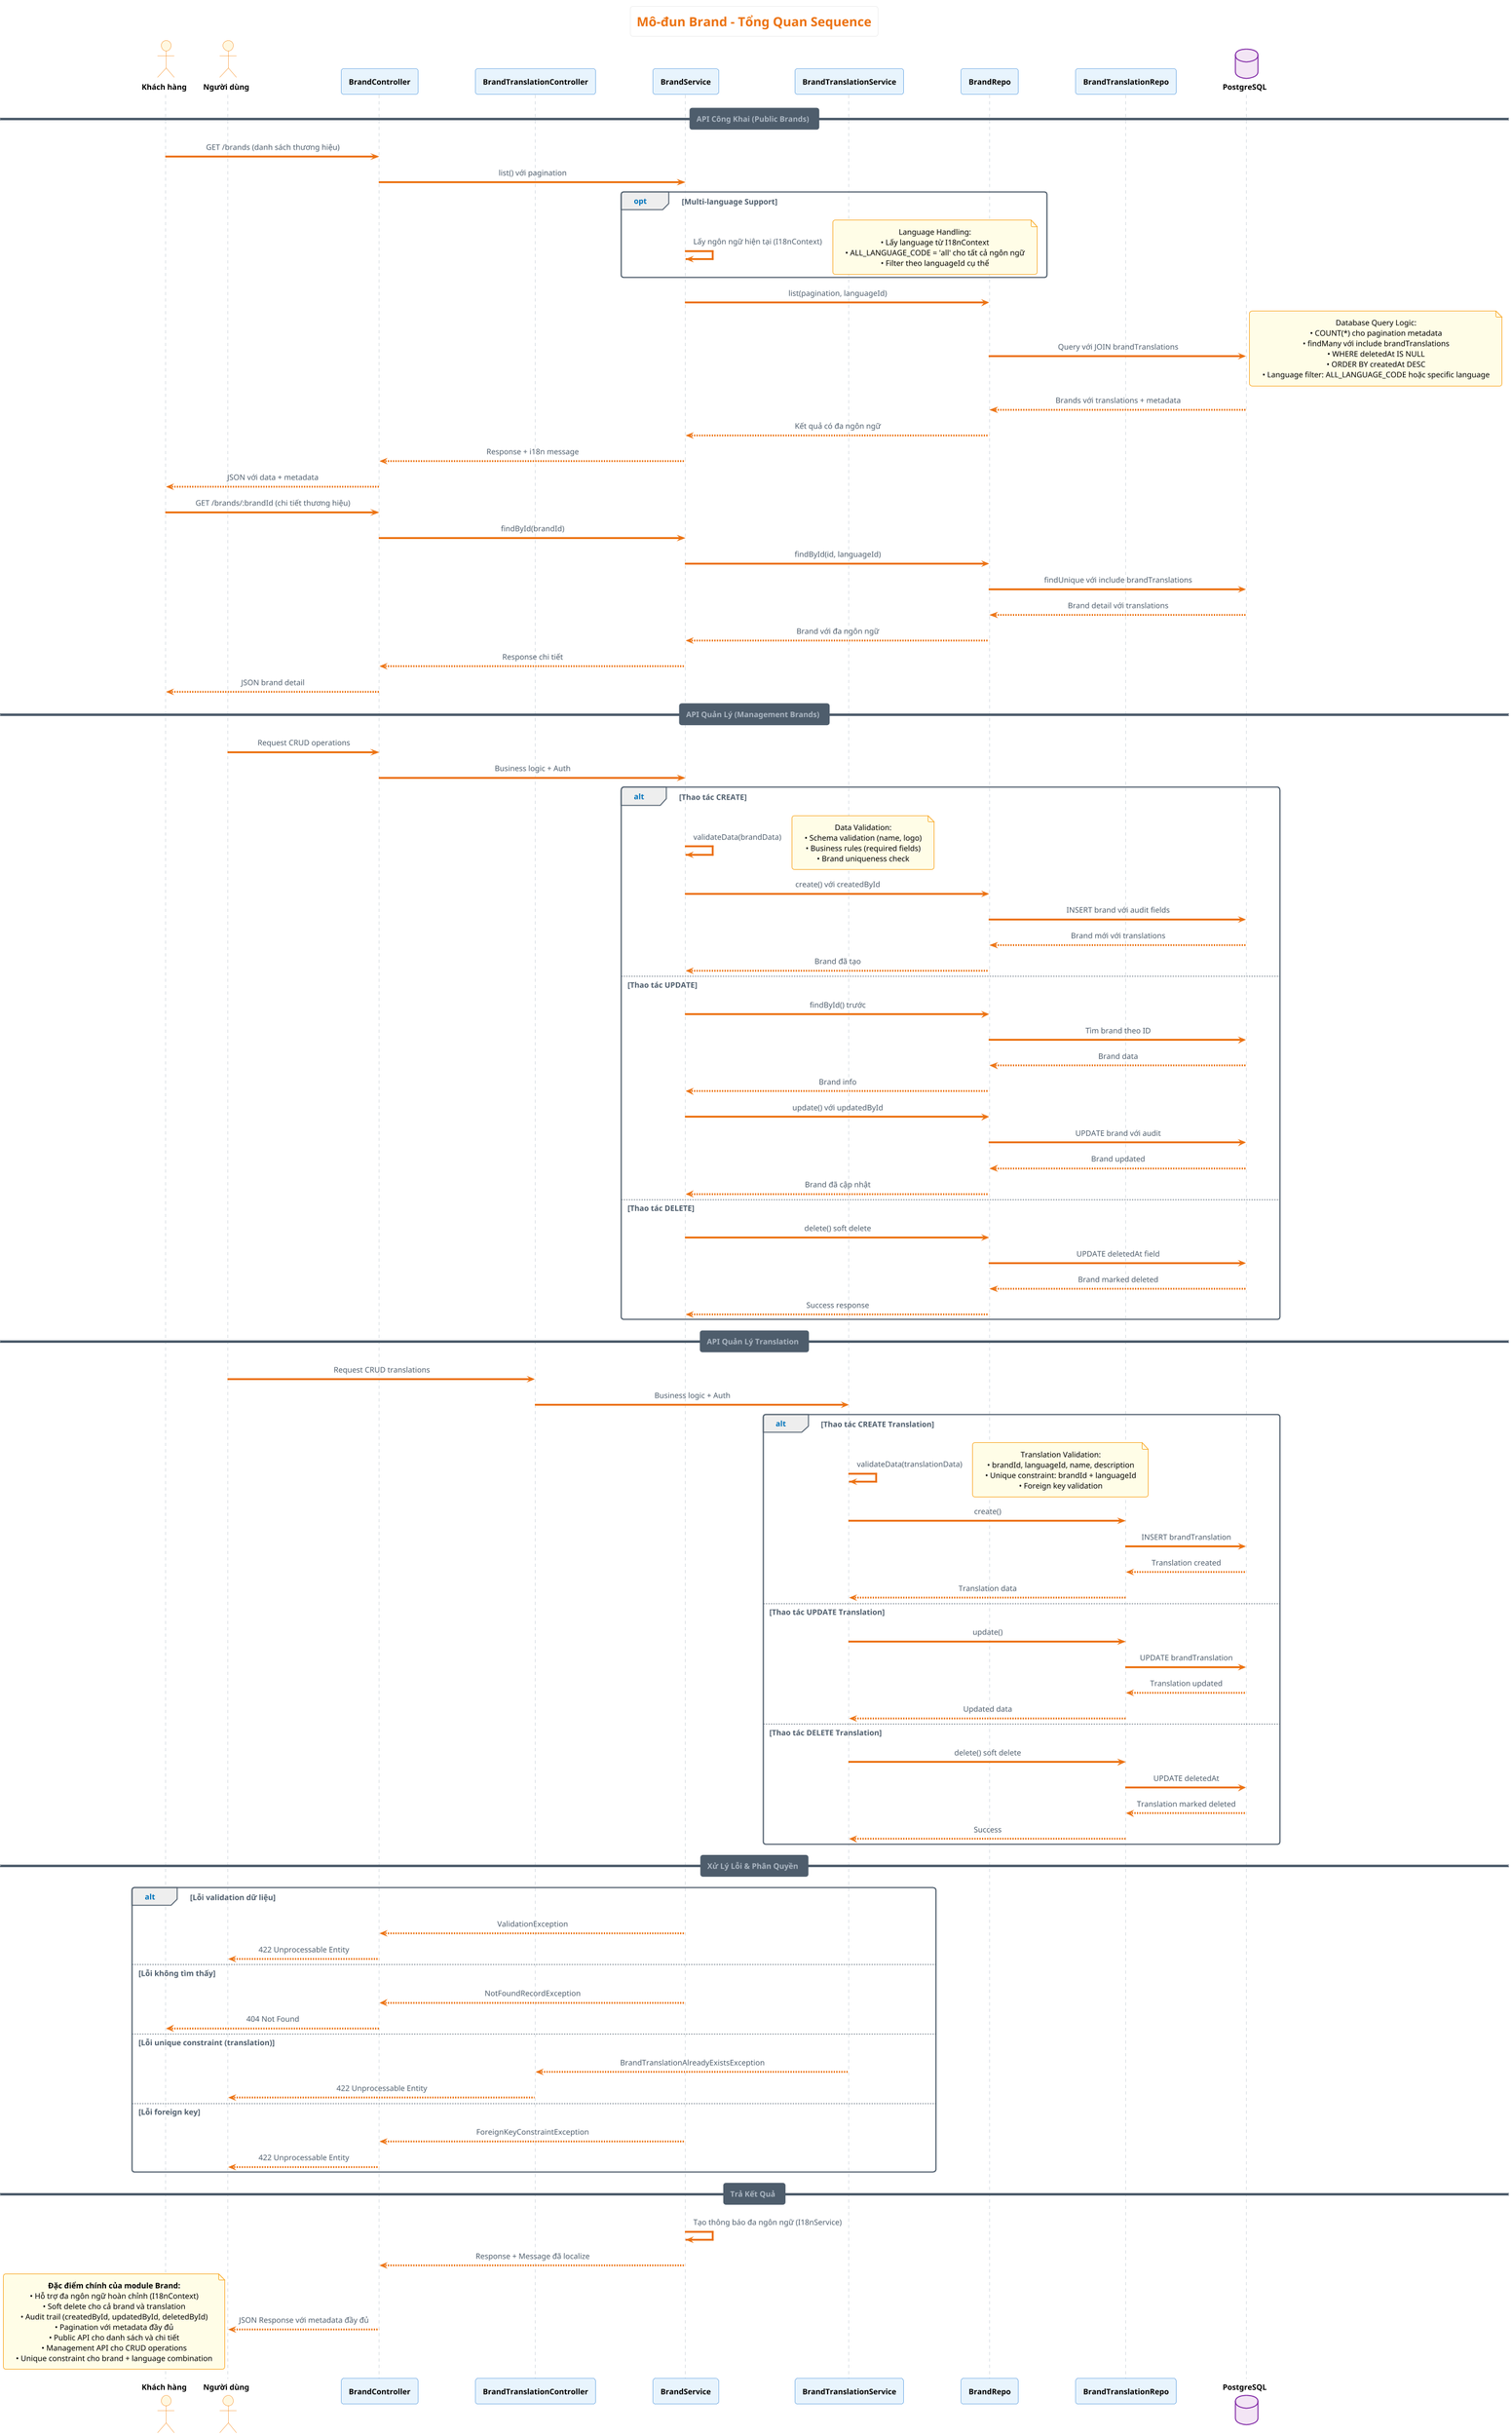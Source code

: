 @startuml
!theme aws-orange
skinparam backgroundColor #FFFFFF
skinparam defaultTextAlignment center
skinparam participant {
    BackgroundColor #E8F4FD
    BorderColor #1976D2
    FontColor #000000
    FontStyle bold
}
skinparam actor {
    BackgroundColor #FFF8E1
    BorderColor #F57C00
    FontColor #000000
    FontStyle bold
}
skinparam database {
    BackgroundColor #F3E5F5
    BorderColor #7B1FA2
    FontColor #000000
    FontStyle bold
}
skinparam note {
    BackgroundColor #FFFDE7
    BorderColor #F9A825
    FontColor #000000
}

title Mô-đun Brand - Tổng Quan Sequence
note top : Hệ thống quản lý thương hiệu với đa ngôn ngữ và phân quyền

actor "Khách hàng" as Client
actor "Người dùng" as User
participant BrandController
participant BrandTranslationController
participant BrandService
participant BrandTranslationService
participant BrandRepo
participant BrandTranslationRepo
database PostgreSQL

== API Công Khai (Public Brands) ==
Client -> BrandController: GET /brands (danh sách thương hiệu)
BrandController -> BrandService: list() với pagination

opt Multi-language Support
    BrandService -> BrandService: Lấy ngôn ngữ hiện tại (I18nContext)
    note right
    Language Handling:
    • Lấy language từ I18nContext
    • ALL_LANGUAGE_CODE = 'all' cho tất cả ngôn ngữ
    • Filter theo languageId cụ thể
    end note
end

BrandService -> BrandRepo: list(pagination, languageId)
BrandRepo -> PostgreSQL: Query với JOIN brandTranslations
note right
Database Query Logic:
• COUNT(*) cho pagination metadata
• findMany với include brandTranslations
• WHERE deletedAt IS NULL
• ORDER BY createdAt DESC
• Language filter: ALL_LANGUAGE_CODE hoặc specific language
end note
PostgreSQL --> BrandRepo: Brands với translations + metadata
BrandRepo --> BrandService: Kết quả có đa ngôn ngữ
BrandService --> BrandController: Response + i18n message
BrandController --> Client: JSON với data + metadata

Client -> BrandController: GET /brands/:brandId (chi tiết thương hiệu)
BrandController -> BrandService: findById(brandId)
BrandService -> BrandRepo: findById(id, languageId)
BrandRepo -> PostgreSQL: findUnique với include brandTranslations
PostgreSQL --> BrandRepo: Brand detail với translations
BrandRepo --> BrandService: Brand với đa ngôn ngữ
BrandService --> BrandController: Response chi tiết
BrandController --> Client: JSON brand detail

== API Quản Lý (Management Brands) ==
User -> BrandController: Request CRUD operations
BrandController -> BrandService: Business logic + Auth

alt Thao tác CREATE
    BrandService -> BrandService: validateData(brandData)
    note right
    Data Validation:
    • Schema validation (name, logo)
    • Business rules (required fields)
    • Brand uniqueness check
    end note
    BrandService -> BrandRepo: create() với createdById
    BrandRepo -> PostgreSQL: INSERT brand với audit fields
    PostgreSQL --> BrandRepo: Brand mới với translations
    BrandRepo --> BrandService: Brand đã tạo

else Thao tác UPDATE
    BrandService -> BrandRepo: findById() trước
    BrandRepo -> PostgreSQL: Tìm brand theo ID
    PostgreSQL --> BrandRepo: Brand data
    BrandRepo --> BrandService: Brand info
    BrandService -> BrandRepo: update() với updatedById
    BrandRepo -> PostgreSQL: UPDATE brand với audit
    PostgreSQL --> BrandRepo: Brand updated
    BrandRepo --> BrandService: Brand đã cập nhật

else Thao tác DELETE
    BrandService -> BrandRepo: delete() soft delete
    BrandRepo -> PostgreSQL: UPDATE deletedAt field
    PostgreSQL --> BrandRepo: Brand marked deleted
    BrandRepo --> BrandService: Success response
end

== API Quản Lý Translation ==
User -> BrandTranslationController: Request CRUD translations
BrandTranslationController -> BrandTranslationService: Business logic + Auth

alt Thao tác CREATE Translation
    BrandTranslationService -> BrandTranslationService: validateData(translationData)
    note right
    Translation Validation:
    • brandId, languageId, name, description
    • Unique constraint: brandId + languageId
    • Foreign key validation
    end note
    BrandTranslationService -> BrandTranslationRepo: create()
    BrandTranslationRepo -> PostgreSQL: INSERT brandTranslation
    PostgreSQL --> BrandTranslationRepo: Translation created
    BrandTranslationRepo --> BrandTranslationService: Translation data

else Thao tác UPDATE Translation
    BrandTranslationService -> BrandTranslationRepo: update()
    BrandTranslationRepo -> PostgreSQL: UPDATE brandTranslation
    PostgreSQL --> BrandTranslationRepo: Translation updated
    BrandTranslationRepo --> BrandTranslationService: Updated data

else Thao tác DELETE Translation
    BrandTranslationService -> BrandTranslationRepo: delete() soft delete
    BrandTranslationRepo -> PostgreSQL: UPDATE deletedAt
    PostgreSQL --> BrandTranslationRepo: Translation marked deleted
    BrandTranslationRepo --> BrandTranslationService: Success
end

== Xử Lý Lỗi & Phân Quyền ==
alt Lỗi validation dữ liệu
    BrandService --> BrandController: ValidationException
    BrandController --> User: 422 Unprocessable Entity

else Lỗi không tìm thấy
    BrandService --> BrandController: NotFoundRecordException
    BrandController --> Client: 404 Not Found

else Lỗi unique constraint (translation)
    BrandTranslationService --> BrandTranslationController: BrandTranslationAlreadyExistsException
    BrandTranslationController --> User: 422 Unprocessable Entity

else Lỗi foreign key
    BrandService --> BrandController: ForeignKeyConstraintException
    BrandController --> User: 422 Unprocessable Entity
end

== Trả Kết Quả ==
BrandService -> BrandService: Tạo thông báo đa ngôn ngữ (I18nService)
BrandService --> BrandController: Response + Message đã localize
BrandController --> User: JSON Response với metadata đầy đủ

note bottom
**Đặc điểm chính của module Brand:**
• Hỗ trợ đa ngôn ngữ hoàn chỉnh (I18nContext)
• Soft delete cho cả brand và translation
• Audit trail (createdById, updatedById, deletedById)
• Pagination với metadata đầy đủ
• Public API cho danh sách và chi tiết
• Management API cho CRUD operations
• Unique constraint cho brand + language combination
end note

@enduml




